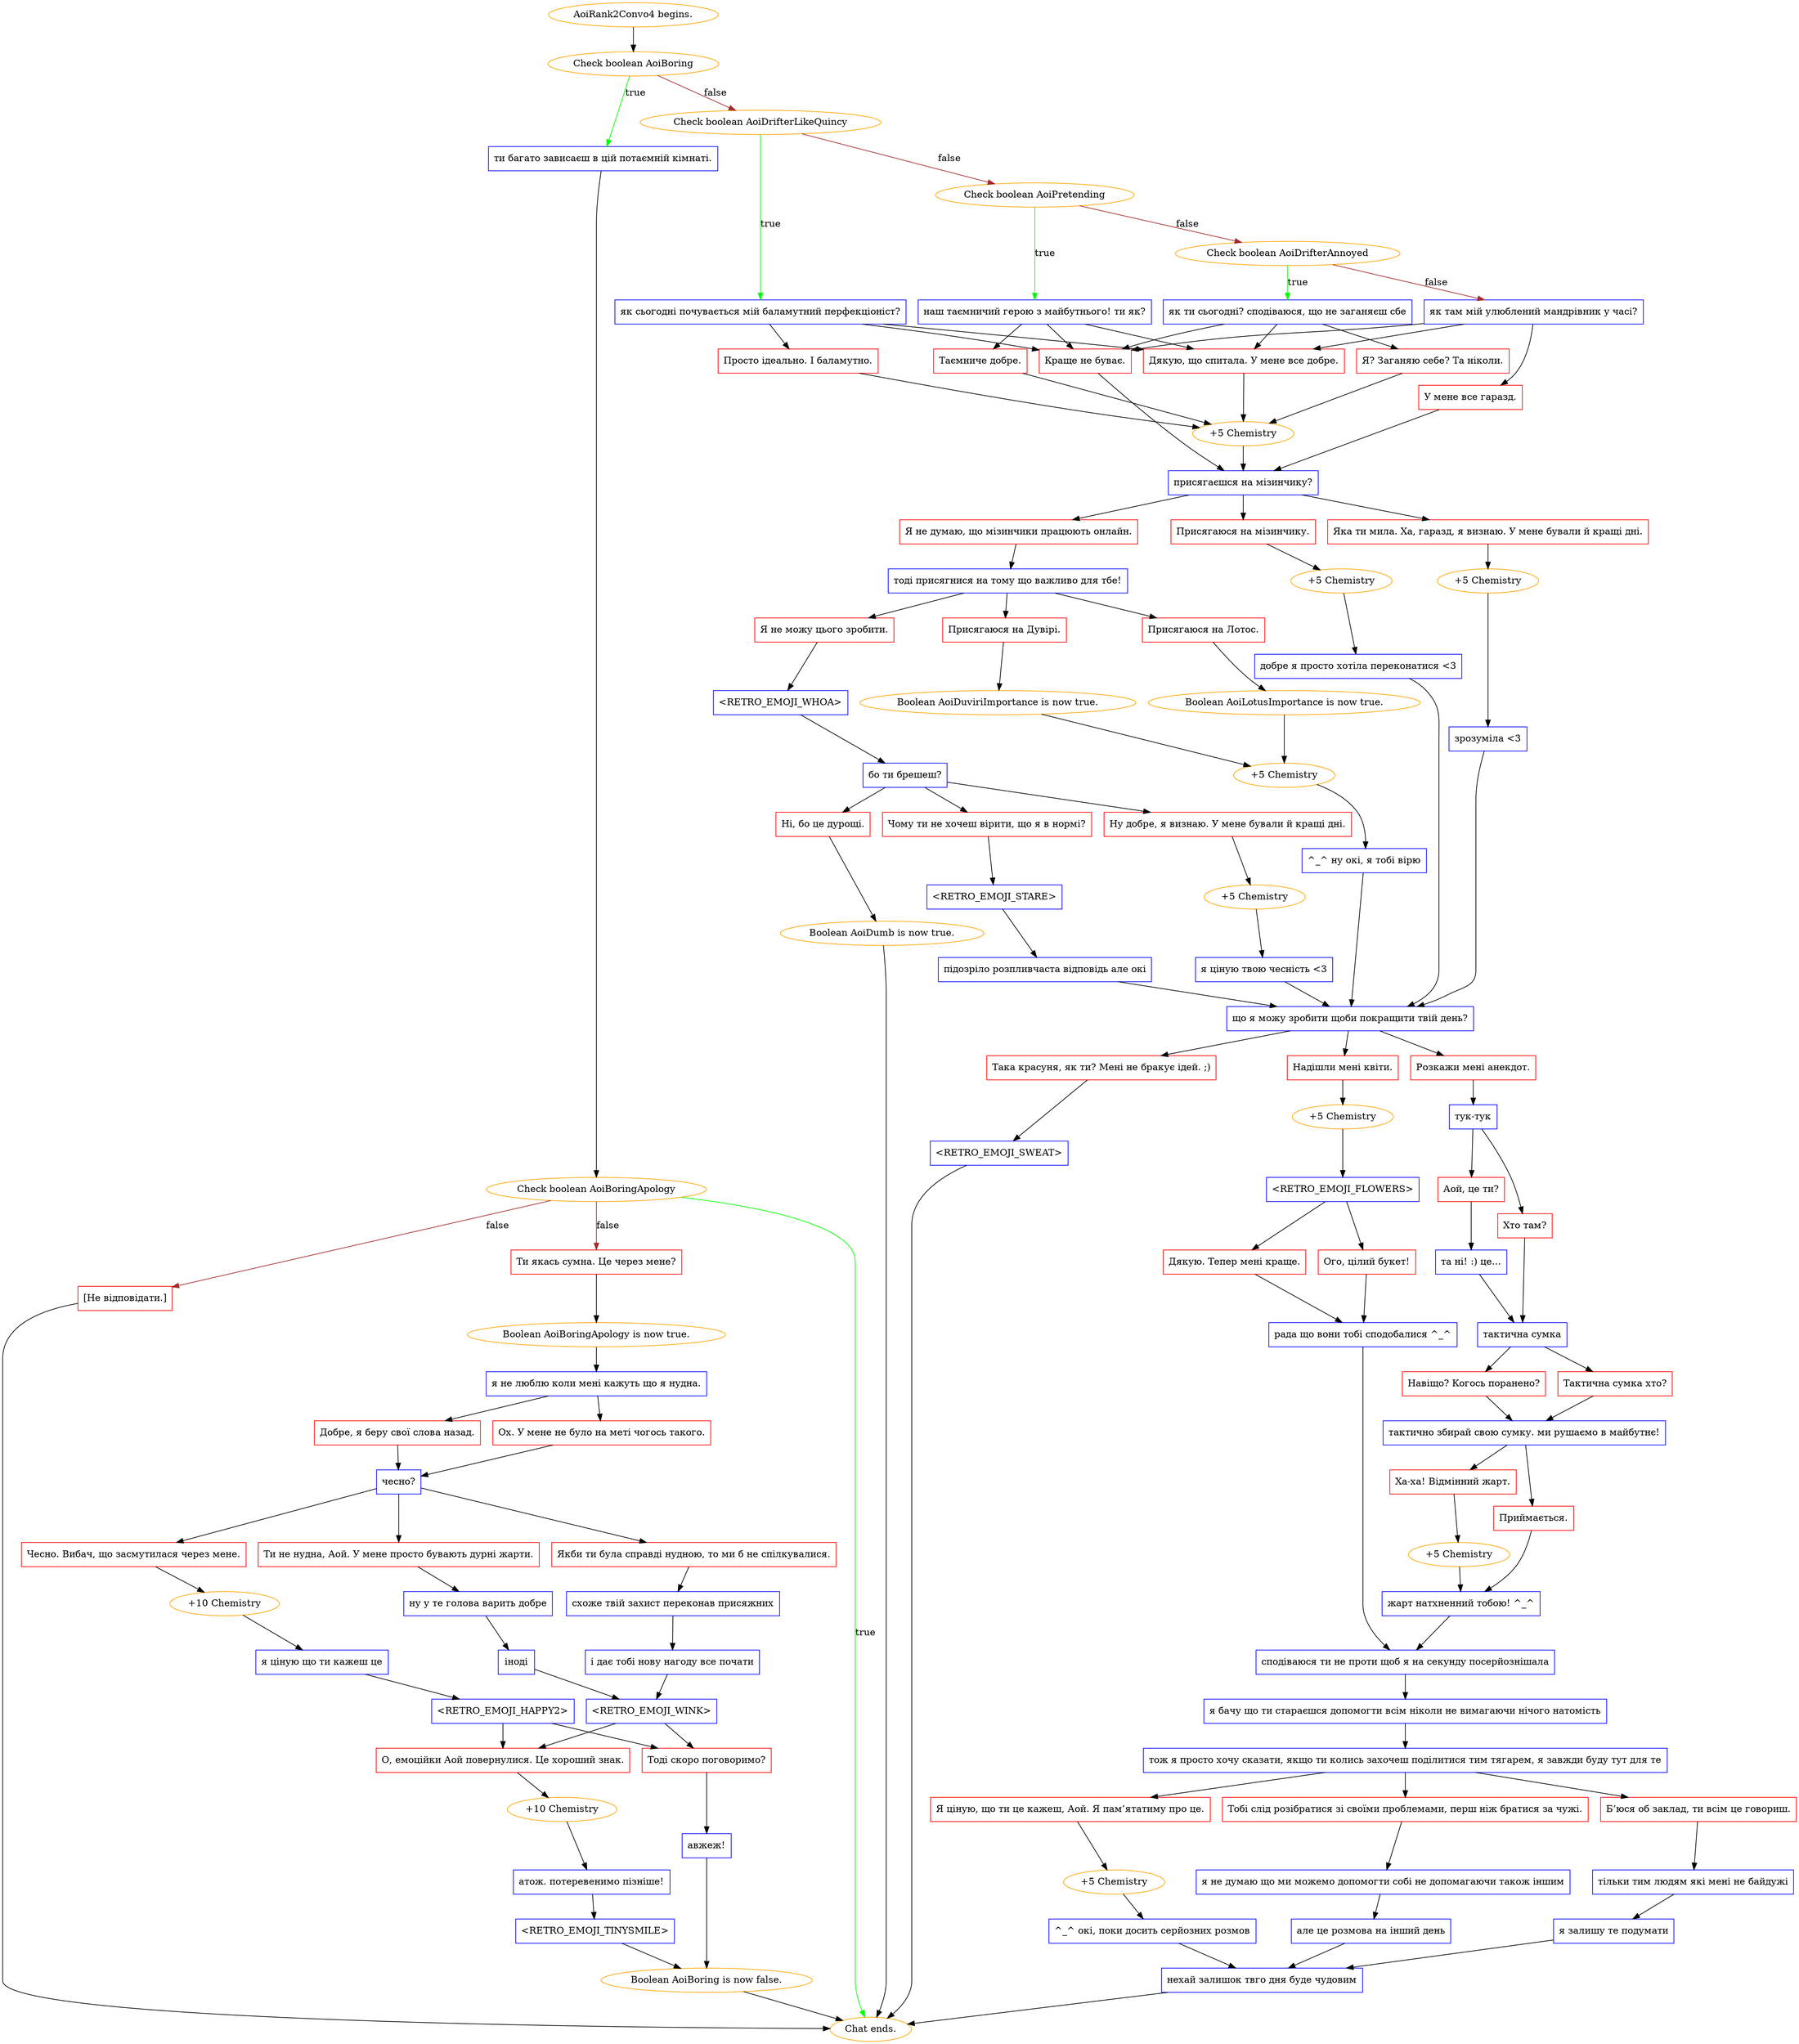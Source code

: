 digraph {
	"AoiRank2Convo4 begins." [color=orange];
		"AoiRank2Convo4 begins." -> j1890850141;
	j1890850141 [label="Check boolean AoiBoring",color=orange];
		j1890850141 -> j723898071 [label=true,color=green];
		j1890850141 -> j4113960334 [label=false,color=brown];
	j723898071 [label="ти багато зависаєш в цій потаємній кімнаті.",shape=box,color=blue];
		j723898071 -> j556140287;
	j4113960334 [label="Check boolean AoiDrifterLikeQuincy",color=orange];
		j4113960334 -> j758440299 [label=true,color=green];
		j4113960334 -> j1797833889 [label=false,color=brown];
	j556140287 [label="Check boolean AoiBoringApology",color=orange];
		j556140287 -> "Chat ends." [label=true,color=green];
		j556140287 -> j2178553351 [label=false,color=brown];
		j556140287 -> j3548116585 [label=false,color=brown];
	j758440299 [label="як сьогодні почувається мій баламутний перфекціоніст?",shape=box,color=blue];
		j758440299 -> j2903305850;
		j758440299 -> j3996561585;
		j758440299 -> j2578458232;
	j1797833889 [label="Check boolean AoiPretending",color=orange];
		j1797833889 -> j1915439974 [label=true,color=green];
		j1797833889 -> j2808372172 [label=false,color=brown];
	"Chat ends." [color=orange];
	j2178553351 [label="Ти якась сумна. Це через мене?",shape=box,color=red];
		j2178553351 -> j1529662817;
	j3548116585 [label="[Не відповідати.]",shape=box,color=red];
		j3548116585 -> "Chat ends.";
	j2903305850 [label="Просто ідеально. І баламутно.",shape=box,color=red];
		j2903305850 -> j1231257197;
	j3996561585 [label="Дякую, що спитала. У мене все добре.",shape=box,color=red];
		j3996561585 -> j1231257197;
	j2578458232 [label="Краще не буває.",shape=box,color=red];
		j2578458232 -> j3081677353;
	j1915439974 [label="наш таємничий герою з майбутнього! ти як?",shape=box,color=blue];
		j1915439974 -> j1949167006;
		j1915439974 -> j3996561585;
		j1915439974 -> j2578458232;
	j2808372172 [label="Check boolean AoiDrifterAnnoyed",color=orange];
		j2808372172 -> j2016296936 [label=true,color=green];
		j2808372172 -> j451089587 [label=false,color=brown];
	j1529662817 [label="Boolean AoiBoringApology is now true.",color=orange];
		j1529662817 -> j2899692663;
	j1231257197 [label="+5 Chemistry",color=orange];
		j1231257197 -> j3081677353;
	j3081677353 [label="присягаєшся на мізинчику?",shape=box,color=blue];
		j3081677353 -> j2277177786;
		j3081677353 -> j1597649771;
		j3081677353 -> j1240485130;
	j1949167006 [label="Таємниче добре.",shape=box,color=red];
		j1949167006 -> j1231257197;
	j2016296936 [label="як ти сьогодні? сподіваюся, що не заганяєш сбе",shape=box,color=blue];
		j2016296936 -> j2711407736;
		j2016296936 -> j3996561585;
		j2016296936 -> j2578458232;
	j451089587 [label="як там мій улюблений мандрівник у часі?",shape=box,color=blue];
		j451089587 -> j562731618;
		j451089587 -> j3996561585;
		j451089587 -> j2578458232;
	j2899692663 [label="я не люблю коли мені кажуть що я нудна.",shape=box,color=blue];
		j2899692663 -> j3372983256;
		j2899692663 -> j1636809381;
	j2277177786 [label="Присягаюся на мізинчику.",shape=box,color=red];
		j2277177786 -> j815485367;
	j1597649771 [label="Яка ти мила. Ха, гаразд, я визнаю. У мене бували й кращі дні.",shape=box,color=red];
		j1597649771 -> j2398469905;
	j1240485130 [label="Я не думаю, що мізинчики працюють онлайн.",shape=box,color=red];
		j1240485130 -> j573787264;
	j2711407736 [label="Я? Заганяю себе? Та ніколи.",shape=box,color=red];
		j2711407736 -> j1231257197;
	j562731618 [label="У мене все гаразд.",shape=box,color=red];
		j562731618 -> j3081677353;
	j3372983256 [label="Ох. У мене не було на меті чогось такого.",shape=box,color=red];
		j3372983256 -> j1858932175;
	j1636809381 [label="Добре, я беру свої слова назад.",shape=box,color=red];
		j1636809381 -> j1858932175;
	j815485367 [label="+5 Chemistry",color=orange];
		j815485367 -> j1608921515;
	j2398469905 [label="+5 Chemistry",color=orange];
		j2398469905 -> j3225697785;
	j573787264 [label="тоді присягнися на тому що важливо для тбе!",shape=box,color=blue];
		j573787264 -> j3712697963;
		j573787264 -> j1533256032;
		j573787264 -> j2497118715;
	j1858932175 [label="чесно?",shape=box,color=blue];
		j1858932175 -> j1819716961;
		j1858932175 -> j1508089452;
		j1858932175 -> j3394558904;
	j1608921515 [label="добре я просто хотіла переконатися <3",shape=box,color=blue];
		j1608921515 -> j4057194288;
	j3225697785 [label="зрозуміла <3",shape=box,color=blue];
		j3225697785 -> j4057194288;
	j3712697963 [label="Я не можу цього зробити.",shape=box,color=red];
		j3712697963 -> j3525478980;
	j1533256032 [label="Присягаюся на Лотос.",shape=box,color=red];
		j1533256032 -> j408251906;
	j2497118715 [label="Присягаюся на Дувірі.",shape=box,color=red];
		j2497118715 -> j2362262780;
	j1819716961 [label="Чесно. Вибач, що засмутилася через мене.",shape=box,color=red];
		j1819716961 -> j1257788905;
	j1508089452 [label="Ти не нудна, Аой. У мене просто бувають дурні жарти.",shape=box,color=red];
		j1508089452 -> j4288717347;
	j3394558904 [label="Якби ти була справді нудною, то ми б не спілкувалися.",shape=box,color=red];
		j3394558904 -> j2867334131;
	j4057194288 [label="що я можу зробити щоби покращити твій день?",shape=box,color=blue];
		j4057194288 -> j3283562010;
		j4057194288 -> j3367530267;
		j4057194288 -> j1133860219;
	j3525478980 [label="<RETRO_EMOJI_WHOA>",shape=box,color=blue];
		j3525478980 -> j3029719155;
	j408251906 [label="Boolean AoiLotusImportance is now true.",color=orange];
		j408251906 -> j3133803360;
	j2362262780 [label="Boolean AoiDuviriImportance is now true.",color=orange];
		j2362262780 -> j3133803360;
	j1257788905 [label="+10 Chemistry",color=orange];
		j1257788905 -> j3237268257;
	j4288717347 [label="ну у те голова варить добре",shape=box,color=blue];
		j4288717347 -> j455402790;
	j2867334131 [label="схоже твій захист переконав присяжних",shape=box,color=blue];
		j2867334131 -> j151345517;
	j3283562010 [label="Розкажи мені анекдот.",shape=box,color=red];
		j3283562010 -> j1410438073;
	j3367530267 [label="Надішли мені квіти.",shape=box,color=red];
		j3367530267 -> j1670338355;
	j1133860219 [label="Така красуня, як ти? Мені не бракує ідей. ;)",shape=box,color=red];
		j1133860219 -> j2350823537;
	j3029719155 [label="бо ти брешеш?",shape=box,color=blue];
		j3029719155 -> j4044314227;
		j3029719155 -> j2602798100;
		j3029719155 -> j720267754;
	j3133803360 [label="+5 Chemistry",color=orange];
		j3133803360 -> j106906812;
	j3237268257 [label="я ціную що ти кажеш це",shape=box,color=blue];
		j3237268257 -> j2682546367;
	j455402790 [label="іноді",shape=box,color=blue];
		j455402790 -> j4059187433;
	j151345517 [label="і дає тобі нову нагоду все почати",shape=box,color=blue];
		j151345517 -> j4059187433;
	j1410438073 [label="тук-тук",shape=box,color=blue];
		j1410438073 -> j357760519;
		j1410438073 -> j395628179;
	j1670338355 [label="+5 Chemistry",color=orange];
		j1670338355 -> j3455633645;
	j2350823537 [label="<RETRO_EMOJI_SWEAT>",shape=box,color=blue];
		j2350823537 -> "Chat ends.";
	j4044314227 [label="Ну добре, я визнаю. У мене бували й кращі дні.",shape=box,color=red];
		j4044314227 -> j380169142;
	j2602798100 [label="Ні, бо це дурощі.",shape=box,color=red];
		j2602798100 -> j3041803735;
	j720267754 [label="Чому ти не хочеш вірити, що я в нормі?",shape=box,color=red];
		j720267754 -> j3608068796;
	j106906812 [label="^_^ ну окі, я тобі вірю",shape=box,color=blue];
		j106906812 -> j4057194288;
	j2682546367 [label="<RETRO_EMOJI_HAPPY2>",shape=box,color=blue];
		j2682546367 -> j1123854804;
		j2682546367 -> j361218459;
	j4059187433 [label="<RETRO_EMOJI_WINK>",shape=box,color=blue];
		j4059187433 -> j1123854804;
		j4059187433 -> j361218459;
	j357760519 [label="Хто там?",shape=box,color=red];
		j357760519 -> j3121201949;
	j395628179 [label="Аой, це ти?",shape=box,color=red];
		j395628179 -> j2997176470;
	j3455633645 [label="<RETRO_EMOJI_FLOWERS>",shape=box,color=blue];
		j3455633645 -> j1827426486;
		j3455633645 -> j2054300881;
	j380169142 [label="+5 Chemistry",color=orange];
		j380169142 -> j3949270910;
	j3041803735 [label="Boolean AoiDumb is now true.",color=orange];
		j3041803735 -> "Chat ends.";
	j3608068796 [label="<RETRO_EMOJI_STARE>",shape=box,color=blue];
		j3608068796 -> j437965133;
	j1123854804 [label="Тоді скоро поговоримо?",shape=box,color=red];
		j1123854804 -> j3984227476;
	j361218459 [label="О, емоційки Аой повернулися. Це хороший знак.",shape=box,color=red];
		j361218459 -> j1159936437;
	j3121201949 [label="тактична сумка",shape=box,color=blue];
		j3121201949 -> j2087580447;
		j3121201949 -> j1848881765;
	j2997176470 [label="та ні! :) це...",shape=box,color=blue];
		j2997176470 -> j3121201949;
	j1827426486 [label="Дякую. Тепер мені краще.",shape=box,color=red];
		j1827426486 -> j2251744066;
	j2054300881 [label="Ого, цілий букет!",shape=box,color=red];
		j2054300881 -> j2251744066;
	j3949270910 [label="я ціную твою чесність <3",shape=box,color=blue];
		j3949270910 -> j4057194288;
	j437965133 [label="підозріло розпливчаста відповідь але окі",shape=box,color=blue];
		j437965133 -> j4057194288;
	j3984227476 [label="авжеж!",shape=box,color=blue];
		j3984227476 -> j2581611291;
	j1159936437 [label="+10 Chemistry",color=orange];
		j1159936437 -> j2793284189;
	j2087580447 [label="Тактична сумка хто?",shape=box,color=red];
		j2087580447 -> j3754345551;
	j1848881765 [label="Навіщо? Когось поранено?",shape=box,color=red];
		j1848881765 -> j3754345551;
	j2251744066 [label="рада що вони тобі сподобалися ^_^",shape=box,color=blue];
		j2251744066 -> j1819698173;
	j2581611291 [label="Boolean AoiBoring is now false.",color=orange];
		j2581611291 -> "Chat ends.";
	j2793284189 [label="атож. потеревенимо пізніше!",shape=box,color=blue];
		j2793284189 -> j153386734;
	j3754345551 [label="тактично збирай свою сумку. ми рушаємо в майбутнє!",shape=box,color=blue];
		j3754345551 -> j4176787325;
		j3754345551 -> j1859077412;
	j1819698173 [label="cподіваюся ти не проти щоб я на секунду посерйознішала",shape=box,color=blue];
		j1819698173 -> j2770635857;
	j153386734 [label="<RETRO_EMOJI_TINYSMILE>",shape=box,color=blue];
		j153386734 -> j2581611291;
	j4176787325 [label="Ха-ха! Відмінний жарт.",shape=box,color=red];
		j4176787325 -> j2482876209;
	j1859077412 [label="Приймається.",shape=box,color=red];
		j1859077412 -> j1422817375;
	j2770635857 [label="я бачу що ти стараєшся допомогти всім ніколи не вимагаючи нічого натомість",shape=box,color=blue];
		j2770635857 -> j292195265;
	j2482876209 [label="+5 Chemistry",color=orange];
		j2482876209 -> j1422817375;
	j1422817375 [label="жарт натхненний тобою! ^_^",shape=box,color=blue];
		j1422817375 -> j1819698173;
	j292195265 [label="тож я просто хочу сказати, якщо ти колись захочеш поділитися тим тягарем, я завжди буду тут для те",shape=box,color=blue];
		j292195265 -> j4011506874;
		j292195265 -> j2353794234;
		j292195265 -> j2765053519;
	j4011506874 [label="Я ціную, що ти це кажеш, Аой. Я пам’ятатиму про це.",shape=box,color=red];
		j4011506874 -> j743663483;
	j2353794234 [label="Тобі слід розібратися зі своїми проблемами, перш ніж братися за чужі.",shape=box,color=red];
		j2353794234 -> j3241751589;
	j2765053519 [label="Б’юся об заклад, ти всім це говориш.",shape=box,color=red];
		j2765053519 -> j799598641;
	j743663483 [label="+5 Chemistry",color=orange];
		j743663483 -> j2296835555;
	j3241751589 [label="я не думаю що ми можемо допомогти собі не допомагаючи також іншим",shape=box,color=blue];
		j3241751589 -> j3453343272;
	j799598641 [label="тільки тим людям які мені не байдужі",shape=box,color=blue];
		j799598641 -> j1349902773;
	j2296835555 [label="^_^ окі, поки досить серйозних розмов",shape=box,color=blue];
		j2296835555 -> j2604395081;
	j3453343272 [label="але це розмова на інший день",shape=box,color=blue];
		j3453343272 -> j2604395081;
	j1349902773 [label="я залишу те подумати",shape=box,color=blue];
		j1349902773 -> j2604395081;
	j2604395081 [label="нехай залишок твго дня буде чудовим",shape=box,color=blue];
		j2604395081 -> "Chat ends.";
}